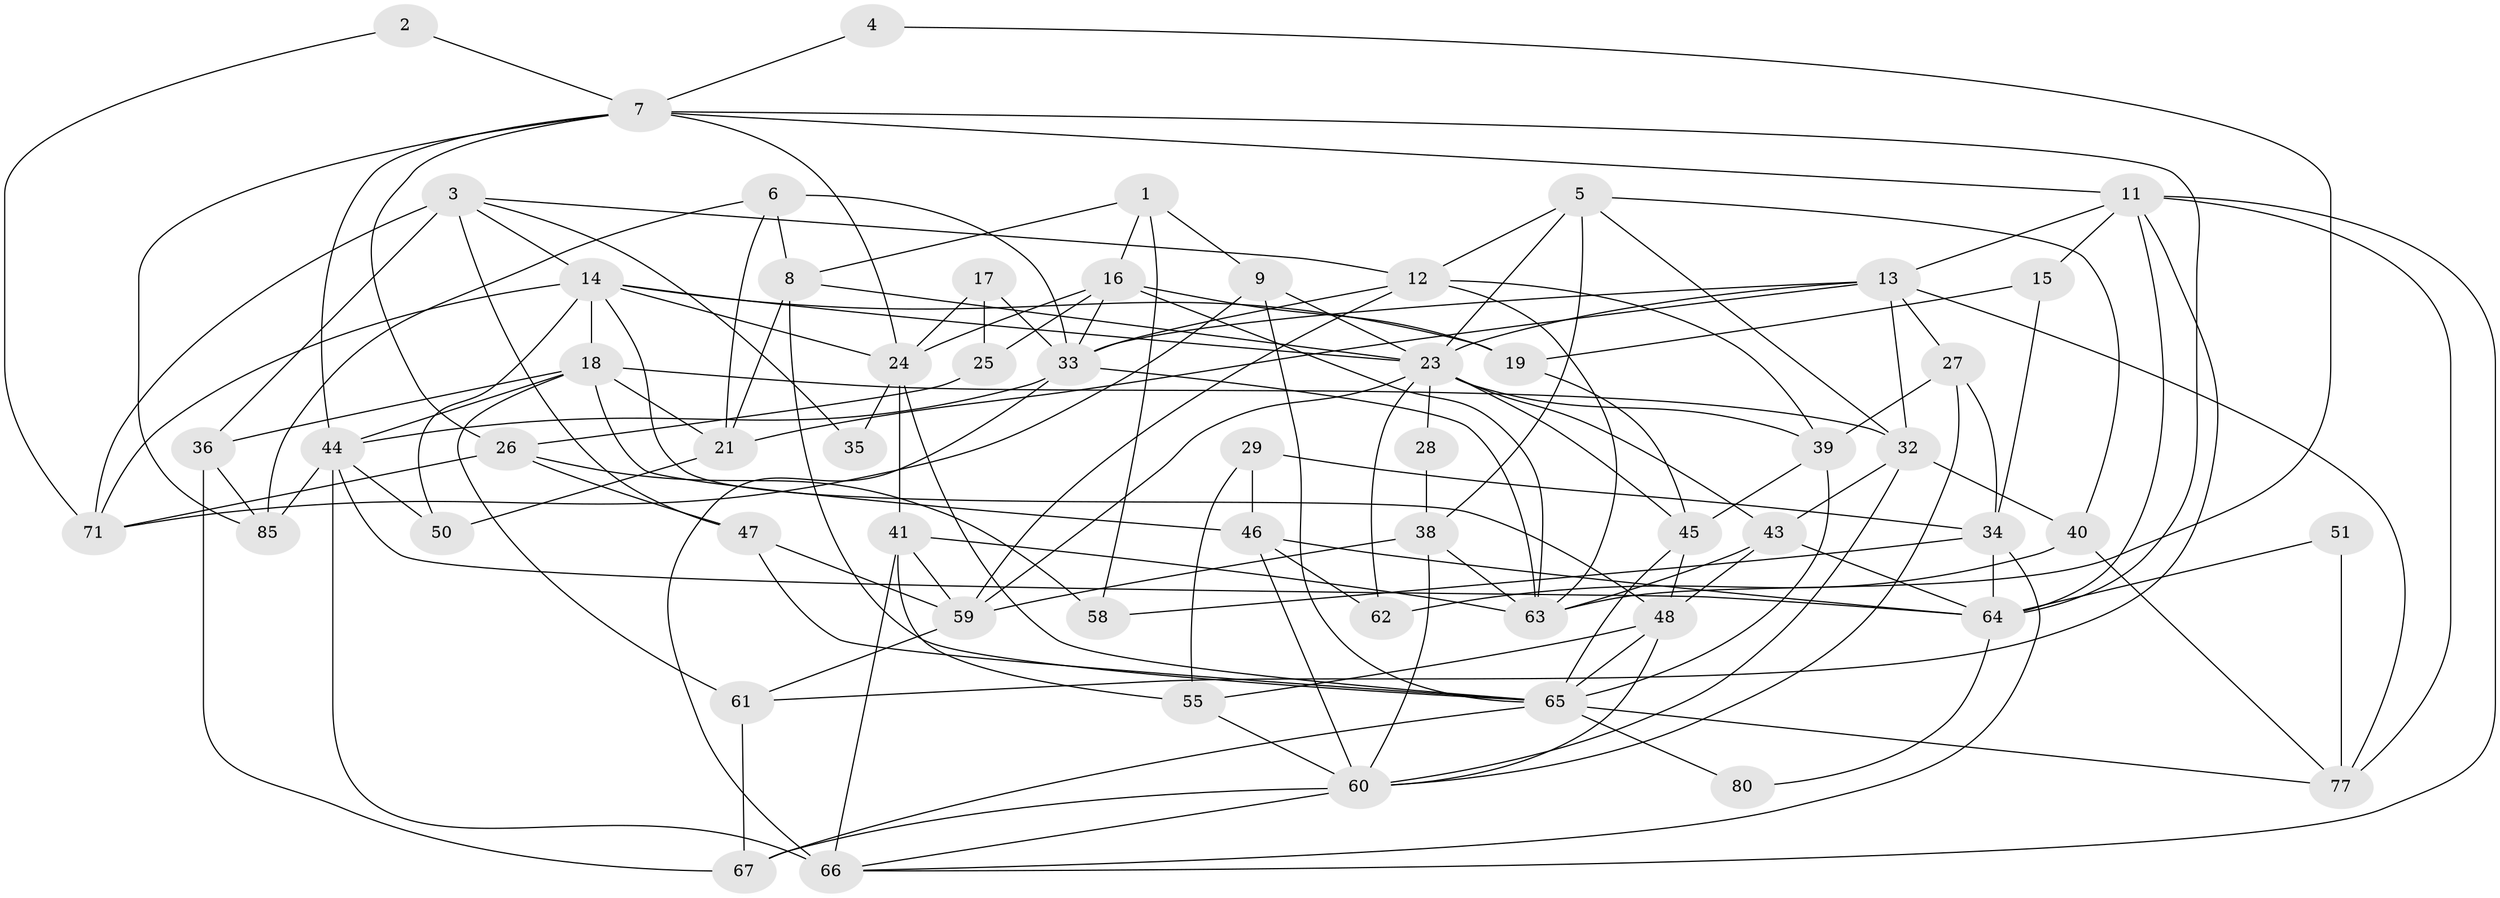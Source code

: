 // Generated by graph-tools (version 1.1) at 2025/24/03/03/25 07:24:03]
// undirected, 58 vertices, 146 edges
graph export_dot {
graph [start="1"]
  node [color=gray90,style=filled];
  1 [super="+72"];
  2;
  3 [super="+76"];
  4;
  5 [super="+31"];
  6;
  7 [super="+94"];
  8 [super="+10"];
  9 [super="+30"];
  11 [super="+20"];
  12 [super="+75"];
  13 [super="+57"];
  14 [super="+22"];
  15;
  16 [super="+42"];
  17;
  18 [super="+37"];
  19 [super="+93"];
  21 [super="+49"];
  23 [super="+53"];
  24 [super="+52"];
  25;
  26 [super="+82"];
  27 [super="+54"];
  28;
  29;
  32 [super="+56"];
  33 [super="+78"];
  34 [super="+70"];
  35;
  36 [super="+79"];
  38;
  39 [super="+81"];
  40;
  41;
  43;
  44 [super="+86"];
  45 [super="+68"];
  46 [super="+88"];
  47;
  48 [super="+87"];
  50;
  51 [super="+74"];
  55 [super="+73"];
  58;
  59 [super="+91"];
  60 [super="+92"];
  61;
  62;
  63 [super="+84"];
  64 [super="+90"];
  65 [super="+83"];
  66 [super="+69"];
  67 [super="+89"];
  71;
  77;
  80;
  85 [super="+95"];
  1 -- 9;
  1 -- 16;
  1 -- 8;
  1 -- 58;
  2 -- 71;
  2 -- 7;
  3 -- 36 [weight=2];
  3 -- 71;
  3 -- 35;
  3 -- 47;
  3 -- 14;
  3 -- 12;
  4 -- 7;
  4 -- 63;
  5 -- 32;
  5 -- 38;
  5 -- 12;
  5 -- 40;
  5 -- 23;
  6 -- 85;
  6 -- 8;
  6 -- 33;
  6 -- 21;
  7 -- 11;
  7 -- 64;
  7 -- 26;
  7 -- 44;
  7 -- 85;
  7 -- 24;
  8 -- 23;
  8 -- 21;
  8 -- 65;
  9 -- 71;
  9 -- 65;
  9 -- 23;
  11 -- 77;
  11 -- 64;
  11 -- 66;
  11 -- 61;
  11 -- 15;
  11 -- 13;
  12 -- 33;
  12 -- 39;
  12 -- 59;
  12 -- 63;
  13 -- 32;
  13 -- 77;
  13 -- 21;
  13 -- 23;
  13 -- 27;
  13 -- 33;
  14 -- 19;
  14 -- 24;
  14 -- 71;
  14 -- 48;
  14 -- 18 [weight=2];
  14 -- 50;
  14 -- 23;
  15 -- 19;
  15 -- 34;
  16 -- 25;
  16 -- 19;
  16 -- 63;
  16 -- 33;
  16 -- 24;
  17 -- 25;
  17 -- 33;
  17 -- 24;
  18 -- 32;
  18 -- 46;
  18 -- 44;
  18 -- 36;
  18 -- 61;
  18 -- 21;
  19 -- 45;
  21 -- 50;
  23 -- 28;
  23 -- 39;
  23 -- 43;
  23 -- 62;
  23 -- 59;
  23 -- 45;
  24 -- 35;
  24 -- 65;
  24 -- 41;
  25 -- 26;
  26 -- 71;
  26 -- 47;
  26 -- 58;
  27 -- 39;
  27 -- 60;
  27 -- 34;
  28 -- 38;
  29 -- 46;
  29 -- 34;
  29 -- 55;
  32 -- 43;
  32 -- 40;
  32 -- 60;
  33 -- 44;
  33 -- 66;
  33 -- 63;
  34 -- 64;
  34 -- 66;
  34 -- 58;
  36 -- 85;
  36 -- 67;
  38 -- 59;
  38 -- 63;
  38 -- 60;
  39 -- 65;
  39 -- 45;
  40 -- 62;
  40 -- 77;
  41 -- 59;
  41 -- 66;
  41 -- 63;
  41 -- 55;
  43 -- 64;
  43 -- 63;
  43 -- 48;
  44 -- 66;
  44 -- 50;
  44 -- 64 [weight=2];
  44 -- 85;
  45 -- 48;
  45 -- 65;
  46 -- 60;
  46 -- 64;
  46 -- 62;
  47 -- 65;
  47 -- 59;
  48 -- 60;
  48 -- 65;
  48 -- 55;
  51 -- 77 [weight=2];
  51 -- 64;
  55 -- 60;
  59 -- 61;
  60 -- 67;
  60 -- 66;
  61 -- 67;
  64 -- 80;
  65 -- 77;
  65 -- 80;
  65 -- 67;
}
